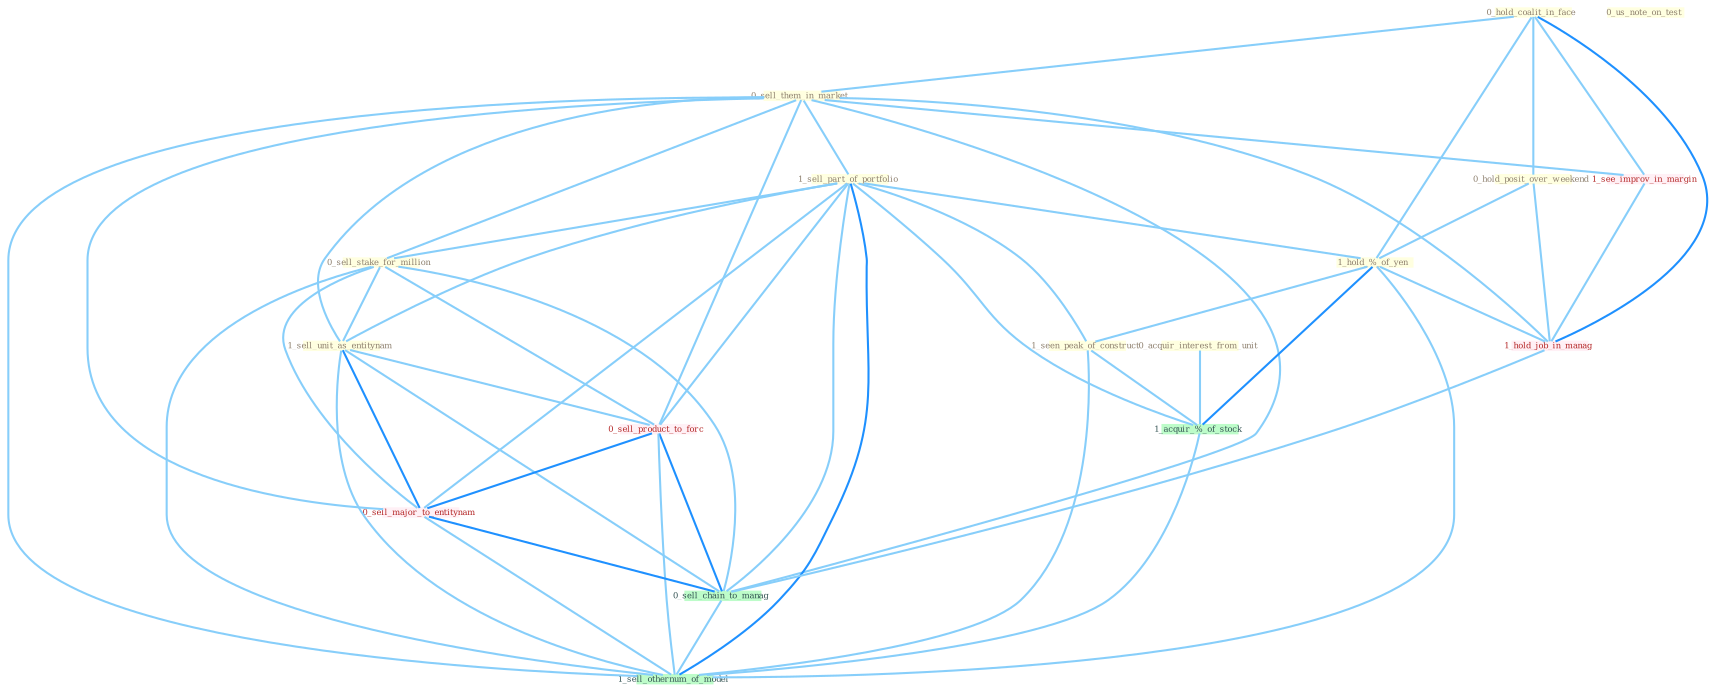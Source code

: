 Graph G{ 
    node
    [shape=polygon,style=filled,width=.5,height=.06,color="#BDFCC9",fixedsize=true,fontsize=4,
    fontcolor="#2f4f4f"];
    {node
    [color="#ffffe0", fontcolor="#8b7d6b"] "0_hold_coalit_in_face " "0_sell_them_in_market " "0_acquir_interest_from_unit " "1_sell_part_of_portfolio " "0_sell_stake_for_million " "0_us_note_on_test " "1_sell_unit_as_entitynam " "0_hold_posit_over_weekend " "1_hold_%_of_yen " "1_seen_peak_of_construct "}
{node [color="#fff0f5", fontcolor="#b22222"] "1_see_improv_in_margin " "1_hold_job_in_manag " "0_sell_product_to_forc " "0_sell_major_to_entitynam "}
edge [color="#B0E2FF"];

	"0_hold_coalit_in_face " -- "0_sell_them_in_market " [w="1", color="#87cefa" ];
	"0_hold_coalit_in_face " -- "0_hold_posit_over_weekend " [w="1", color="#87cefa" ];
	"0_hold_coalit_in_face " -- "1_hold_%_of_yen " [w="1", color="#87cefa" ];
	"0_hold_coalit_in_face " -- "1_see_improv_in_margin " [w="1", color="#87cefa" ];
	"0_hold_coalit_in_face " -- "1_hold_job_in_manag " [w="2", color="#1e90ff" , len=0.8];
	"0_sell_them_in_market " -- "1_sell_part_of_portfolio " [w="1", color="#87cefa" ];
	"0_sell_them_in_market " -- "0_sell_stake_for_million " [w="1", color="#87cefa" ];
	"0_sell_them_in_market " -- "1_sell_unit_as_entitynam " [w="1", color="#87cefa" ];
	"0_sell_them_in_market " -- "1_see_improv_in_margin " [w="1", color="#87cefa" ];
	"0_sell_them_in_market " -- "1_hold_job_in_manag " [w="1", color="#87cefa" ];
	"0_sell_them_in_market " -- "0_sell_product_to_forc " [w="1", color="#87cefa" ];
	"0_sell_them_in_market " -- "0_sell_major_to_entitynam " [w="1", color="#87cefa" ];
	"0_sell_them_in_market " -- "0_sell_chain_to_manag " [w="1", color="#87cefa" ];
	"0_sell_them_in_market " -- "1_sell_othernum_of_model " [w="1", color="#87cefa" ];
	"0_acquir_interest_from_unit " -- "1_acquir_%_of_stock " [w="1", color="#87cefa" ];
	"1_sell_part_of_portfolio " -- "0_sell_stake_for_million " [w="1", color="#87cefa" ];
	"1_sell_part_of_portfolio " -- "1_sell_unit_as_entitynam " [w="1", color="#87cefa" ];
	"1_sell_part_of_portfolio " -- "1_hold_%_of_yen " [w="1", color="#87cefa" ];
	"1_sell_part_of_portfolio " -- "1_seen_peak_of_construct " [w="1", color="#87cefa" ];
	"1_sell_part_of_portfolio " -- "1_acquir_%_of_stock " [w="1", color="#87cefa" ];
	"1_sell_part_of_portfolio " -- "0_sell_product_to_forc " [w="1", color="#87cefa" ];
	"1_sell_part_of_portfolio " -- "0_sell_major_to_entitynam " [w="1", color="#87cefa" ];
	"1_sell_part_of_portfolio " -- "0_sell_chain_to_manag " [w="1", color="#87cefa" ];
	"1_sell_part_of_portfolio " -- "1_sell_othernum_of_model " [w="2", color="#1e90ff" , len=0.8];
	"0_sell_stake_for_million " -- "1_sell_unit_as_entitynam " [w="1", color="#87cefa" ];
	"0_sell_stake_for_million " -- "0_sell_product_to_forc " [w="1", color="#87cefa" ];
	"0_sell_stake_for_million " -- "0_sell_major_to_entitynam " [w="1", color="#87cefa" ];
	"0_sell_stake_for_million " -- "0_sell_chain_to_manag " [w="1", color="#87cefa" ];
	"0_sell_stake_for_million " -- "1_sell_othernum_of_model " [w="1", color="#87cefa" ];
	"1_sell_unit_as_entitynam " -- "0_sell_product_to_forc " [w="1", color="#87cefa" ];
	"1_sell_unit_as_entitynam " -- "0_sell_major_to_entitynam " [w="2", color="#1e90ff" , len=0.8];
	"1_sell_unit_as_entitynam " -- "0_sell_chain_to_manag " [w="1", color="#87cefa" ];
	"1_sell_unit_as_entitynam " -- "1_sell_othernum_of_model " [w="1", color="#87cefa" ];
	"0_hold_posit_over_weekend " -- "1_hold_%_of_yen " [w="1", color="#87cefa" ];
	"0_hold_posit_over_weekend " -- "1_hold_job_in_manag " [w="1", color="#87cefa" ];
	"1_hold_%_of_yen " -- "1_seen_peak_of_construct " [w="1", color="#87cefa" ];
	"1_hold_%_of_yen " -- "1_acquir_%_of_stock " [w="2", color="#1e90ff" , len=0.8];
	"1_hold_%_of_yen " -- "1_hold_job_in_manag " [w="1", color="#87cefa" ];
	"1_hold_%_of_yen " -- "1_sell_othernum_of_model " [w="1", color="#87cefa" ];
	"1_seen_peak_of_construct " -- "1_acquir_%_of_stock " [w="1", color="#87cefa" ];
	"1_seen_peak_of_construct " -- "1_sell_othernum_of_model " [w="1", color="#87cefa" ];
	"1_see_improv_in_margin " -- "1_hold_job_in_manag " [w="1", color="#87cefa" ];
	"1_acquir_%_of_stock " -- "1_sell_othernum_of_model " [w="1", color="#87cefa" ];
	"1_hold_job_in_manag " -- "0_sell_chain_to_manag " [w="1", color="#87cefa" ];
	"0_sell_product_to_forc " -- "0_sell_major_to_entitynam " [w="2", color="#1e90ff" , len=0.8];
	"0_sell_product_to_forc " -- "0_sell_chain_to_manag " [w="2", color="#1e90ff" , len=0.8];
	"0_sell_product_to_forc " -- "1_sell_othernum_of_model " [w="1", color="#87cefa" ];
	"0_sell_major_to_entitynam " -- "0_sell_chain_to_manag " [w="2", color="#1e90ff" , len=0.8];
	"0_sell_major_to_entitynam " -- "1_sell_othernum_of_model " [w="1", color="#87cefa" ];
	"0_sell_chain_to_manag " -- "1_sell_othernum_of_model " [w="1", color="#87cefa" ];
}